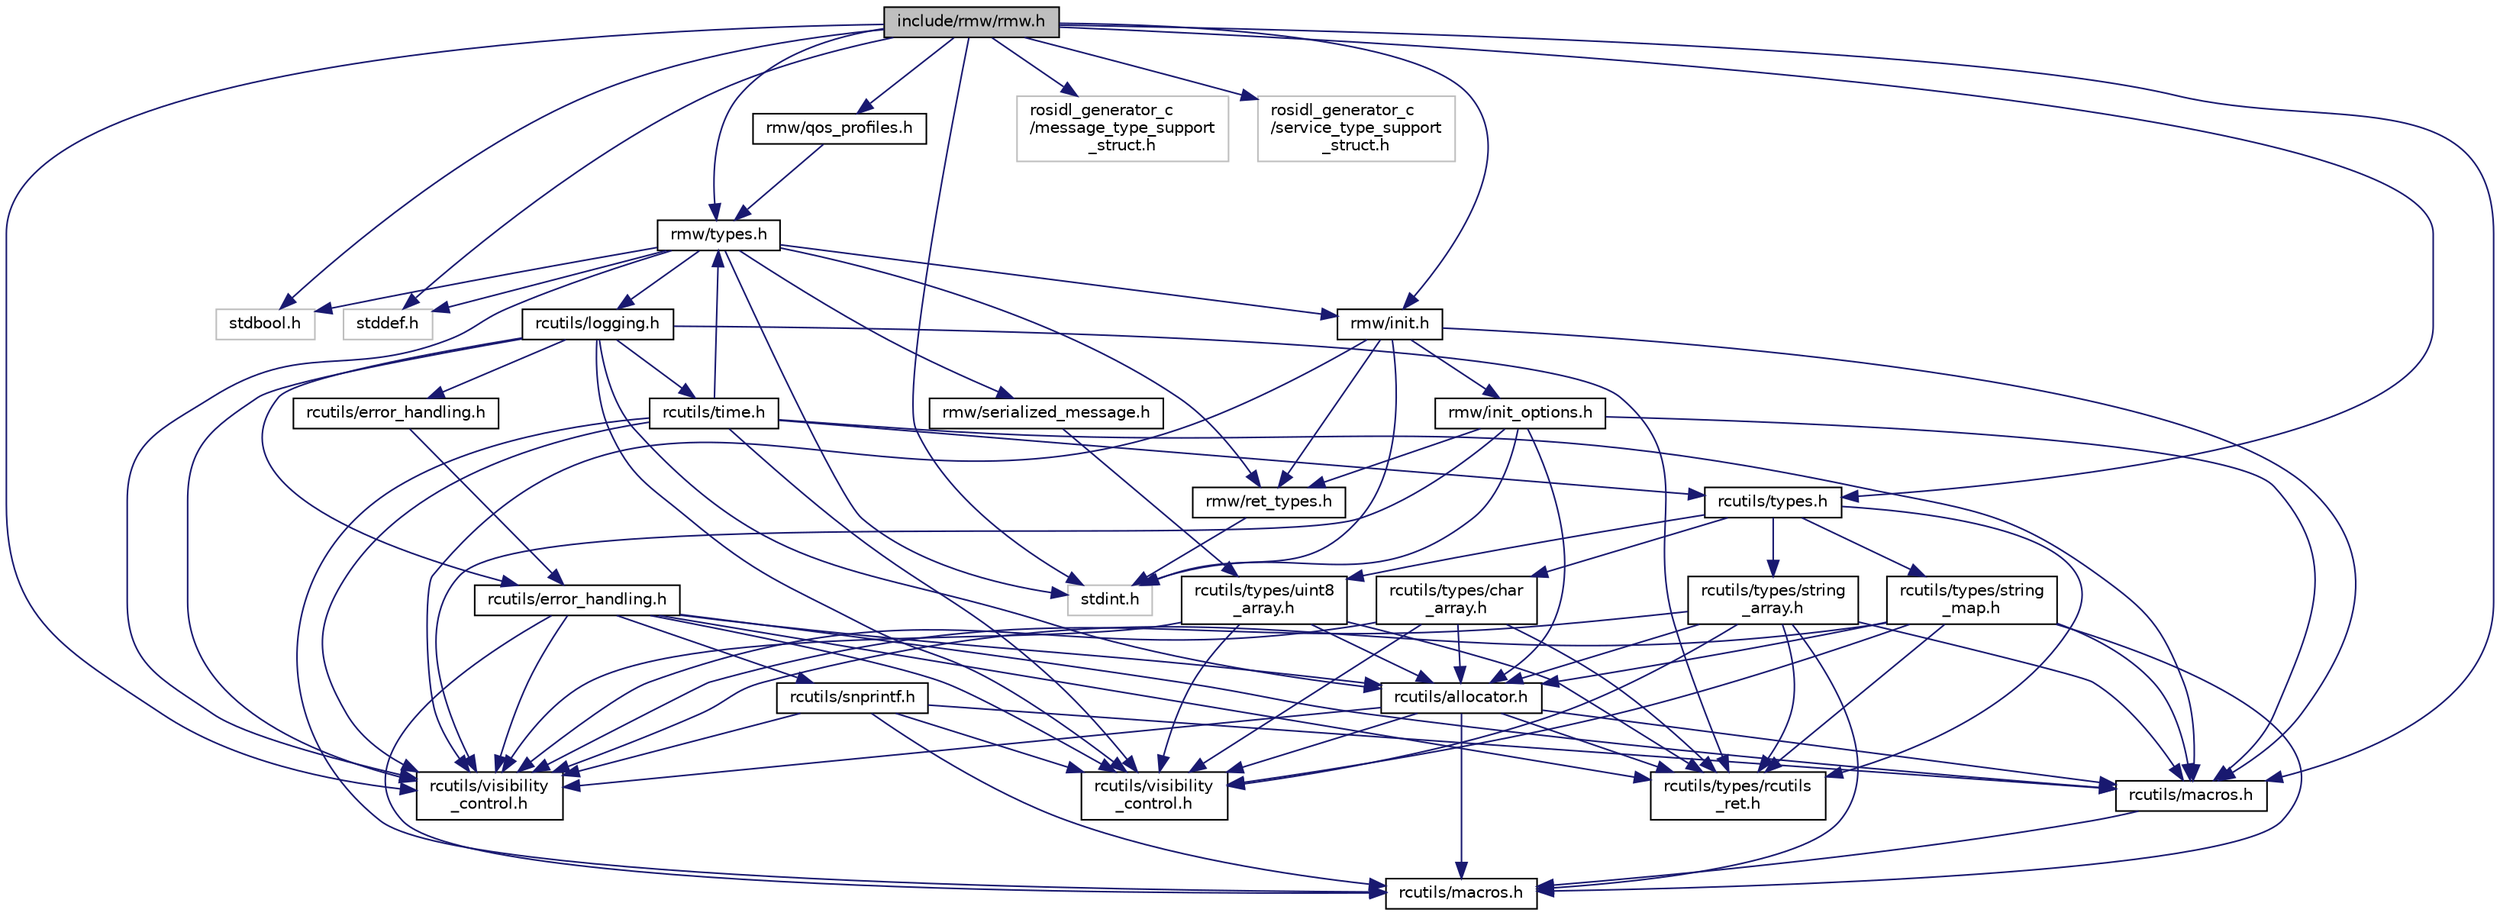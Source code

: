 digraph "include/rmw/rmw.h"
{
  edge [fontname="Helvetica",fontsize="10",labelfontname="Helvetica",labelfontsize="10"];
  node [fontname="Helvetica",fontsize="10",shape=record];
  Node0 [label="include/rmw/rmw.h",height=0.2,width=0.4,color="black", fillcolor="grey75", style="filled", fontcolor="black"];
  Node0 -> Node1 [color="midnightblue",fontsize="10",style="solid",fontname="Helvetica"];
  Node1 [label="stdbool.h",height=0.2,width=0.4,color="grey75", fillcolor="white", style="filled"];
  Node0 -> Node2 [color="midnightblue",fontsize="10",style="solid",fontname="Helvetica"];
  Node2 [label="stddef.h",height=0.2,width=0.4,color="grey75", fillcolor="white", style="filled"];
  Node0 -> Node3 [color="midnightblue",fontsize="10",style="solid",fontname="Helvetica"];
  Node3 [label="stdint.h",height=0.2,width=0.4,color="grey75", fillcolor="white", style="filled"];
  Node0 -> Node4 [color="midnightblue",fontsize="10",style="solid",fontname="Helvetica"];
  Node4 [label="rcutils/types.h",height=0.2,width=0.4,color="black", fillcolor="white", style="filled",URL="/home/developer/workspaces/docs_crystal/doxygen_tag_files/rcutils.tag$types_8h.html"];
  Node4 -> Node5 [color="midnightblue",fontsize="10",style="solid",fontname="Helvetica"];
  Node5 [label="rcutils/types/char\l_array.h",height=0.2,width=0.4,color="black", fillcolor="white", style="filled",URL="/home/developer/workspaces/docs_crystal/doxygen_tag_files/rcutils.tag$char__array_8h.html"];
  Node5 -> Node6 [color="midnightblue",fontsize="10",style="solid",fontname="Helvetica"];
  Node6 [label="rcutils/allocator.h",height=0.2,width=0.4,color="black", fillcolor="white", style="filled",URL="/home/developer/workspaces/docs_crystal/doxygen_tag_files/rcutils.tag$allocator_8h.html"];
  Node6 -> Node7 [color="midnightblue",fontsize="10",style="solid",fontname="Helvetica"];
  Node7 [label="rcutils/macros.h",height=0.2,width=0.4,color="black", fillcolor="white", style="filled",URL="$macros_8h.html"];
  Node7 -> Node8 [color="midnightblue",fontsize="10",style="solid",fontname="Helvetica"];
  Node8 [label="rcutils/macros.h",height=0.2,width=0.4,color="black", fillcolor="white", style="filled",URL="/home/developer/workspaces/docs_crystal/doxygen_tag_files/rcutils.tag$macros_8h.html"];
  Node6 -> Node8 [color="midnightblue",fontsize="10",style="solid",fontname="Helvetica"];
  Node6 -> Node9 [color="midnightblue",fontsize="10",style="solid",fontname="Helvetica"];
  Node9 [label="rcutils/types/rcutils\l_ret.h",height=0.2,width=0.4,color="black", fillcolor="white", style="filled",URL="/home/developer/workspaces/docs_crystal/doxygen_tag_files/rcutils.tag$rcutils__ret_8h.html"];
  Node6 -> Node10 [color="midnightblue",fontsize="10",style="solid",fontname="Helvetica"];
  Node10 [label="rcutils/visibility\l_control.h",height=0.2,width=0.4,color="black", fillcolor="white", style="filled",URL="$visibility__control_8h.html"];
  Node6 -> Node11 [color="midnightblue",fontsize="10",style="solid",fontname="Helvetica"];
  Node11 [label="rcutils/visibility\l_control.h",height=0.2,width=0.4,color="black", fillcolor="white", style="filled",URL="/home/developer/workspaces/docs_crystal/doxygen_tag_files/rcutils.tag$visibility__control_8h.html"];
  Node5 -> Node9 [color="midnightblue",fontsize="10",style="solid",fontname="Helvetica"];
  Node5 -> Node10 [color="midnightblue",fontsize="10",style="solid",fontname="Helvetica"];
  Node5 -> Node11 [color="midnightblue",fontsize="10",style="solid",fontname="Helvetica"];
  Node4 -> Node12 [color="midnightblue",fontsize="10",style="solid",fontname="Helvetica"];
  Node12 [label="rcutils/types/string\l_array.h",height=0.2,width=0.4,color="black", fillcolor="white", style="filled",URL="/home/developer/workspaces/docs_crystal/doxygen_tag_files/rcutils.tag$string__array_8h.html"];
  Node12 -> Node6 [color="midnightblue",fontsize="10",style="solid",fontname="Helvetica"];
  Node12 -> Node7 [color="midnightblue",fontsize="10",style="solid",fontname="Helvetica"];
  Node12 -> Node8 [color="midnightblue",fontsize="10",style="solid",fontname="Helvetica"];
  Node12 -> Node9 [color="midnightblue",fontsize="10",style="solid",fontname="Helvetica"];
  Node12 -> Node10 [color="midnightblue",fontsize="10",style="solid",fontname="Helvetica"];
  Node12 -> Node11 [color="midnightblue",fontsize="10",style="solid",fontname="Helvetica"];
  Node4 -> Node13 [color="midnightblue",fontsize="10",style="solid",fontname="Helvetica"];
  Node13 [label="rcutils/types/string\l_map.h",height=0.2,width=0.4,color="black", fillcolor="white", style="filled",URL="/home/developer/workspaces/docs_crystal/doxygen_tag_files/rcutils.tag$string__map_8h.html"];
  Node13 -> Node6 [color="midnightblue",fontsize="10",style="solid",fontname="Helvetica"];
  Node13 -> Node9 [color="midnightblue",fontsize="10",style="solid",fontname="Helvetica"];
  Node13 -> Node7 [color="midnightblue",fontsize="10",style="solid",fontname="Helvetica"];
  Node13 -> Node8 [color="midnightblue",fontsize="10",style="solid",fontname="Helvetica"];
  Node13 -> Node10 [color="midnightblue",fontsize="10",style="solid",fontname="Helvetica"];
  Node13 -> Node11 [color="midnightblue",fontsize="10",style="solid",fontname="Helvetica"];
  Node4 -> Node9 [color="midnightblue",fontsize="10",style="solid",fontname="Helvetica"];
  Node4 -> Node14 [color="midnightblue",fontsize="10",style="solid",fontname="Helvetica"];
  Node14 [label="rcutils/types/uint8\l_array.h",height=0.2,width=0.4,color="black", fillcolor="white", style="filled",URL="/home/developer/workspaces/docs_crystal/doxygen_tag_files/rcutils.tag$uint8__array_8h.html"];
  Node14 -> Node6 [color="midnightblue",fontsize="10",style="solid",fontname="Helvetica"];
  Node14 -> Node9 [color="midnightblue",fontsize="10",style="solid",fontname="Helvetica"];
  Node14 -> Node10 [color="midnightblue",fontsize="10",style="solid",fontname="Helvetica"];
  Node14 -> Node11 [color="midnightblue",fontsize="10",style="solid",fontname="Helvetica"];
  Node0 -> Node15 [color="midnightblue",fontsize="10",style="solid",fontname="Helvetica"];
  Node15 [label="rosidl_generator_c\l/message_type_support\l_struct.h",height=0.2,width=0.4,color="grey75", fillcolor="white", style="filled"];
  Node0 -> Node16 [color="midnightblue",fontsize="10",style="solid",fontname="Helvetica"];
  Node16 [label="rosidl_generator_c\l/service_type_support\l_struct.h",height=0.2,width=0.4,color="grey75", fillcolor="white", style="filled"];
  Node0 -> Node17 [color="midnightblue",fontsize="10",style="solid",fontname="Helvetica"];
  Node17 [label="rmw/init.h",height=0.2,width=0.4,color="black", fillcolor="white", style="filled",URL="$init_8h.html"];
  Node17 -> Node3 [color="midnightblue",fontsize="10",style="solid",fontname="Helvetica"];
  Node17 -> Node18 [color="midnightblue",fontsize="10",style="solid",fontname="Helvetica"];
  Node18 [label="rmw/init_options.h",height=0.2,width=0.4,color="black", fillcolor="white", style="filled",URL="$init__options_8h.html"];
  Node18 -> Node3 [color="midnightblue",fontsize="10",style="solid",fontname="Helvetica"];
  Node18 -> Node6 [color="midnightblue",fontsize="10",style="solid",fontname="Helvetica"];
  Node18 -> Node7 [color="midnightblue",fontsize="10",style="solid",fontname="Helvetica"];
  Node18 -> Node19 [color="midnightblue",fontsize="10",style="solid",fontname="Helvetica"];
  Node19 [label="rmw/ret_types.h",height=0.2,width=0.4,color="black", fillcolor="white", style="filled",URL="$ret__types_8h.html"];
  Node19 -> Node3 [color="midnightblue",fontsize="10",style="solid",fontname="Helvetica"];
  Node18 -> Node10 [color="midnightblue",fontsize="10",style="solid",fontname="Helvetica"];
  Node17 -> Node7 [color="midnightblue",fontsize="10",style="solid",fontname="Helvetica"];
  Node17 -> Node19 [color="midnightblue",fontsize="10",style="solid",fontname="Helvetica"];
  Node17 -> Node10 [color="midnightblue",fontsize="10",style="solid",fontname="Helvetica"];
  Node0 -> Node7 [color="midnightblue",fontsize="10",style="solid",fontname="Helvetica"];
  Node0 -> Node20 [color="midnightblue",fontsize="10",style="solid",fontname="Helvetica"];
  Node20 [label="rmw/qos_profiles.h",height=0.2,width=0.4,color="black", fillcolor="white", style="filled",URL="$qos__profiles_8h.html"];
  Node20 -> Node21 [color="midnightblue",fontsize="10",style="solid",fontname="Helvetica"];
  Node21 [label="rmw/types.h",height=0.2,width=0.4,color="black", fillcolor="white", style="filled",URL="$types_8h.html"];
  Node21 -> Node1 [color="midnightblue",fontsize="10",style="solid",fontname="Helvetica"];
  Node21 -> Node2 [color="midnightblue",fontsize="10",style="solid",fontname="Helvetica"];
  Node21 -> Node3 [color="midnightblue",fontsize="10",style="solid",fontname="Helvetica"];
  Node21 -> Node22 [color="midnightblue",fontsize="10",style="solid",fontname="Helvetica"];
  Node22 [label="rcutils/logging.h",height=0.2,width=0.4,color="black", fillcolor="white", style="filled",URL="/home/developer/workspaces/docs_crystal/doxygen_tag_files/rcutils.tag$logging_8h.html"];
  Node22 -> Node6 [color="midnightblue",fontsize="10",style="solid",fontname="Helvetica"];
  Node22 -> Node23 [color="midnightblue",fontsize="10",style="solid",fontname="Helvetica"];
  Node23 [label="rcutils/error_handling.h",height=0.2,width=0.4,color="black", fillcolor="white", style="filled",URL="$error__handling_8h.html"];
  Node23 -> Node24 [color="midnightblue",fontsize="10",style="solid",fontname="Helvetica"];
  Node24 [label="rcutils/error_handling.h",height=0.2,width=0.4,color="black", fillcolor="white", style="filled",URL="/home/developer/workspaces/docs_crystal/doxygen_tag_files/rcutils.tag$error__handling_8h.html"];
  Node24 -> Node6 [color="midnightblue",fontsize="10",style="solid",fontname="Helvetica"];
  Node24 -> Node7 [color="midnightblue",fontsize="10",style="solid",fontname="Helvetica"];
  Node24 -> Node8 [color="midnightblue",fontsize="10",style="solid",fontname="Helvetica"];
  Node24 -> Node25 [color="midnightblue",fontsize="10",style="solid",fontname="Helvetica"];
  Node25 [label="rcutils/snprintf.h",height=0.2,width=0.4,color="black", fillcolor="white", style="filled",URL="/home/developer/workspaces/docs_crystal/doxygen_tag_files/rcutils.tag$snprintf_8h.html"];
  Node25 -> Node7 [color="midnightblue",fontsize="10",style="solid",fontname="Helvetica"];
  Node25 -> Node8 [color="midnightblue",fontsize="10",style="solid",fontname="Helvetica"];
  Node25 -> Node10 [color="midnightblue",fontsize="10",style="solid",fontname="Helvetica"];
  Node25 -> Node11 [color="midnightblue",fontsize="10",style="solid",fontname="Helvetica"];
  Node24 -> Node9 [color="midnightblue",fontsize="10",style="solid",fontname="Helvetica"];
  Node24 -> Node10 [color="midnightblue",fontsize="10",style="solid",fontname="Helvetica"];
  Node24 -> Node11 [color="midnightblue",fontsize="10",style="solid",fontname="Helvetica"];
  Node22 -> Node24 [color="midnightblue",fontsize="10",style="solid",fontname="Helvetica"];
  Node22 -> Node26 [color="midnightblue",fontsize="10",style="solid",fontname="Helvetica"];
  Node26 [label="rcutils/time.h",height=0.2,width=0.4,color="black", fillcolor="white", style="filled",URL="/home/developer/workspaces/docs_crystal/doxygen_tag_files/rcutils.tag$time_8h.html"];
  Node26 -> Node7 [color="midnightblue",fontsize="10",style="solid",fontname="Helvetica"];
  Node26 -> Node8 [color="midnightblue",fontsize="10",style="solid",fontname="Helvetica"];
  Node26 -> Node21 [color="midnightblue",fontsize="10",style="solid",fontname="Helvetica"];
  Node26 -> Node4 [color="midnightblue",fontsize="10",style="solid",fontname="Helvetica"];
  Node26 -> Node10 [color="midnightblue",fontsize="10",style="solid",fontname="Helvetica"];
  Node26 -> Node11 [color="midnightblue",fontsize="10",style="solid",fontname="Helvetica"];
  Node22 -> Node9 [color="midnightblue",fontsize="10",style="solid",fontname="Helvetica"];
  Node22 -> Node10 [color="midnightblue",fontsize="10",style="solid",fontname="Helvetica"];
  Node22 -> Node11 [color="midnightblue",fontsize="10",style="solid",fontname="Helvetica"];
  Node21 -> Node17 [color="midnightblue",fontsize="10",style="solid",fontname="Helvetica"];
  Node21 -> Node19 [color="midnightblue",fontsize="10",style="solid",fontname="Helvetica"];
  Node21 -> Node27 [color="midnightblue",fontsize="10",style="solid",fontname="Helvetica"];
  Node27 [label="rmw/serialized_message.h",height=0.2,width=0.4,color="black", fillcolor="white", style="filled",URL="$serialized__message_8h.html"];
  Node27 -> Node14 [color="midnightblue",fontsize="10",style="solid",fontname="Helvetica"];
  Node21 -> Node10 [color="midnightblue",fontsize="10",style="solid",fontname="Helvetica"];
  Node0 -> Node21 [color="midnightblue",fontsize="10",style="solid",fontname="Helvetica"];
  Node0 -> Node10 [color="midnightblue",fontsize="10",style="solid",fontname="Helvetica"];
}
